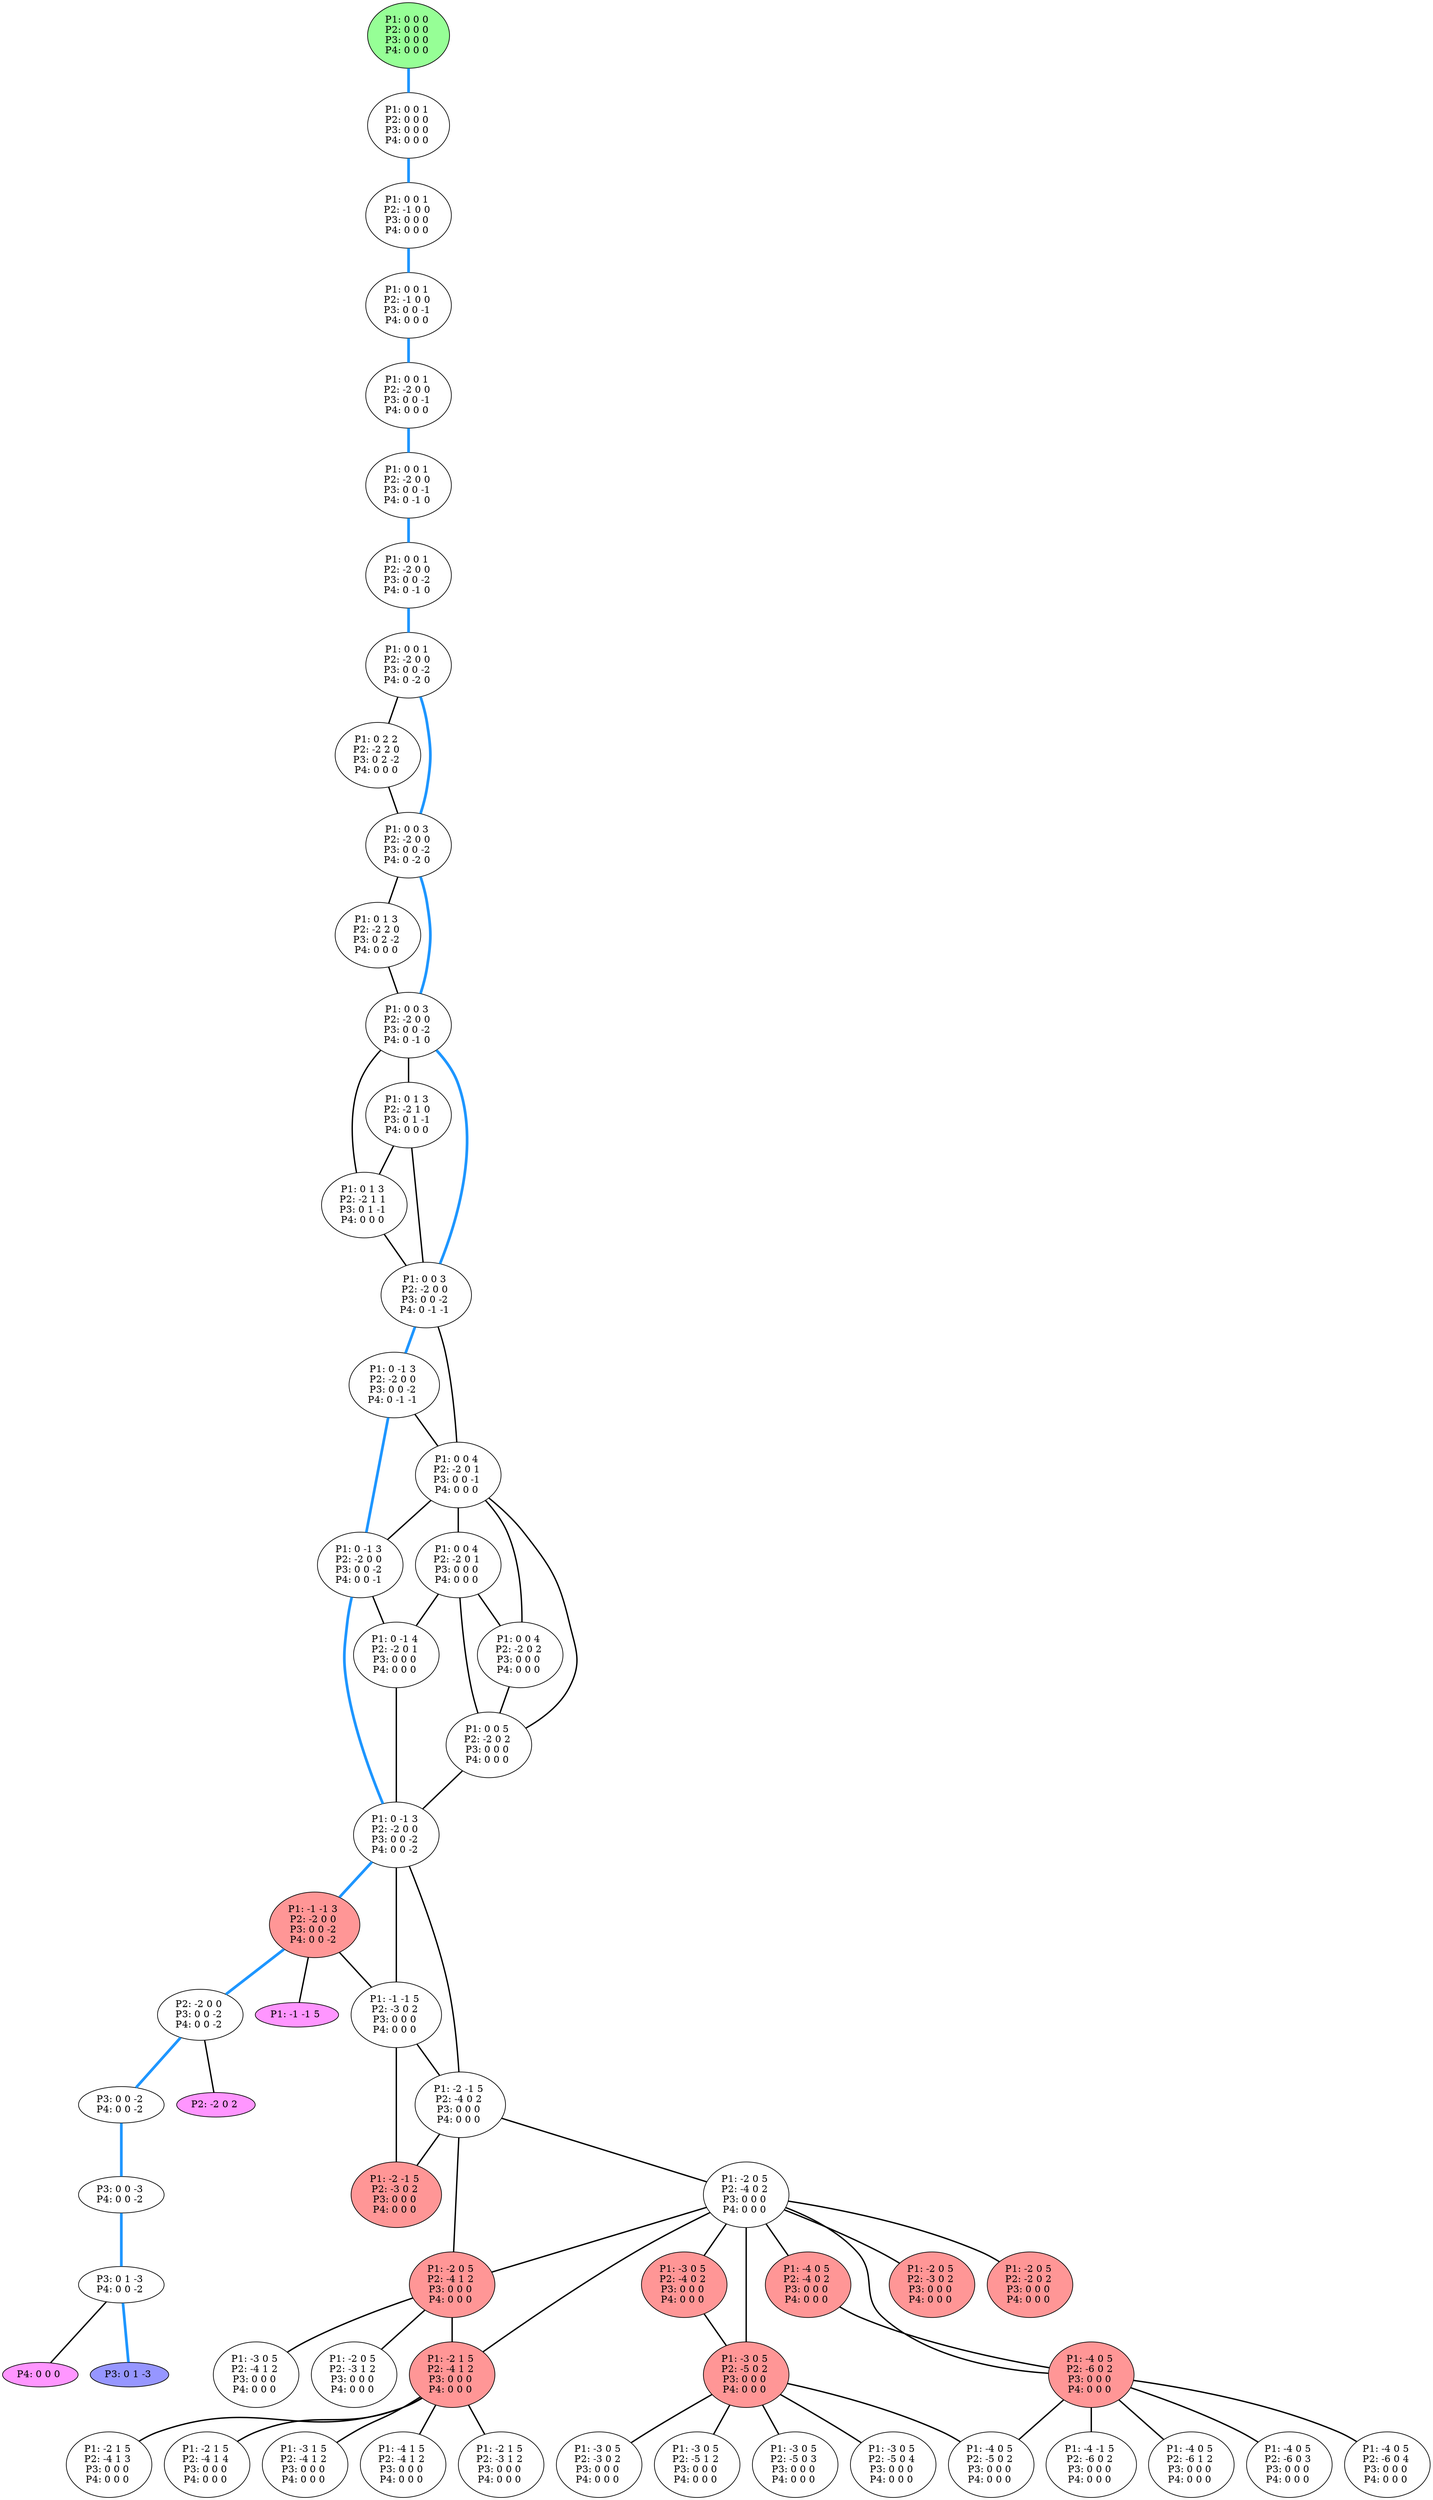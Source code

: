 graph G {
color = "black"
0 [label = "P1: 0 0 0 
P2: 0 0 0 
P3: 0 0 0 
P4: 0 0 0 
",  style="filled", fillcolor = "#96FF96"];
1 [label = "P1: 0 0 1 
P2: 0 0 0 
P3: 0 0 0 
P4: 0 0 0 
"];
2 [label = "P1: 0 0 1 
P2: -1 0 0 
P3: 0 0 0 
P4: 0 0 0 
"];
3 [label = "P1: 0 0 1 
P2: -1 0 0 
P3: 0 0 -1 
P4: 0 0 0 
"];
4 [label = "P1: 0 0 1 
P2: -2 0 0 
P3: 0 0 -1 
P4: 0 0 0 
"];
5 [label = "P1: 0 0 1 
P2: -2 0 0 
P3: 0 0 -1 
P4: 0 -1 0 
"];
6 [label = "P1: 0 0 1 
P2: -2 0 0 
P3: 0 0 -2 
P4: 0 -1 0 
"];
7 [label = "P1: 0 0 1 
P2: -2 0 0 
P3: 0 0 -2 
P4: 0 -2 0 
"];
8 [label = "P1: 0 2 2 
P2: -2 2 0 
P3: 0 2 -2 
P4: 0 0 0 
"];
9 [label = "P1: 0 0 3 
P2: -2 0 0 
P3: 0 0 -2 
P4: 0 -2 0 
"];
10 [label = "P1: 0 1 3 
P2: -2 2 0 
P3: 0 2 -2 
P4: 0 0 0 
"];
11 [label = "P1: 0 0 3 
P2: -2 0 0 
P3: 0 0 -2 
P4: 0 -1 0 
"];
12 [label = "P1: 0 1 3 
P2: -2 1 0 
P3: 0 1 -1 
P4: 0 0 0 
"];
13 [label = "P1: 0 1 3 
P2: -2 1 1 
P3: 0 1 -1 
P4: 0 0 0 
"];
14 [label = "P1: 0 0 3 
P2: -2 0 0 
P3: 0 0 -2 
P4: 0 -1 -1 
"];
15 [label = "P1: 0 -1 3 
P2: -2 0 0 
P3: 0 0 -2 
P4: 0 -1 -1 
"];
16 [label = "P1: 0 0 4 
P2: -2 0 1 
P3: 0 0 -1 
P4: 0 0 0 
"];
17 [label = "P1: 0 -1 3 
P2: -2 0 0 
P3: 0 0 -2 
P4: 0 0 -1 
"];
18 [label = "P1: 0 0 4 
P2: -2 0 1 
P3: 0 0 0 
P4: 0 0 0 
"];
19 [label = "P1: 0 0 4 
P2: -2 0 2 
P3: 0 0 0 
P4: 0 0 0 
"];
20 [label = "P1: 0 0 5 
P2: -2 0 2 
P3: 0 0 0 
P4: 0 0 0 
"];
21 [label = "P1: 0 -1 4 
P2: -2 0 1 
P3: 0 0 0 
P4: 0 0 0 
"];
22 [label = "P1: 0 -1 3 
P2: -2 0 0 
P3: 0 0 -2 
P4: 0 0 -2 
"];
23 [label = "P1: -1 -1 3 
P2: -2 0 0 
P3: 0 0 -2 
P4: 0 0 -2 
",  style="filled", fillcolor = "#FF9696"];
24 [label = "P1: -1 -1 5 
P2: -3 0 2 
P3: 0 0 0 
P4: 0 0 0 
"];
25 [label = "P1: -2 -1 5 
P2: -4 0 2 
P3: 0 0 0 
P4: 0 0 0 
"];
26 [label = "P1: -2 -1 5 
P2: -3 0 2 
P3: 0 0 0 
P4: 0 0 0 
",  style="filled", fillcolor = "#FF9696"];
27 [label = "P1: -2 0 5 
P2: -4 0 2 
P3: 0 0 0 
P4: 0 0 0 
"];
28 [label = "P1: -2 0 5 
P2: -4 1 2 
P3: 0 0 0 
P4: 0 0 0 
",  style="filled", fillcolor = "#FF9696"];
29 [label = "P1: -3 0 5 
P2: -4 0 2 
P3: 0 0 0 
P4: 0 0 0 
",  style="filled", fillcolor = "#FF9696"];
30 [label = "P1: -4 0 5 
P2: -4 0 2 
P3: 0 0 0 
P4: 0 0 0 
",  style="filled", fillcolor = "#FF9696"];
31 [label = "P1: -2 0 5 
P2: -3 0 2 
P3: 0 0 0 
P4: 0 0 0 
",  style="filled", fillcolor = "#FF9696"];
32 [label = "P1: -2 0 5 
P2: -2 0 2 
P3: 0 0 0 
P4: 0 0 0 
",  style="filled", fillcolor = "#FF9696"];
33 [label = "P1: -3 0 5 
P2: -5 0 2 
P3: 0 0 0 
P4: 0 0 0 
",  style="filled", fillcolor = "#FF9696"];
34 [label = "P1: -4 0 5 
P2: -6 0 2 
P3: 0 0 0 
P4: 0 0 0 
",  style="filled", fillcolor = "#FF9696"];
35 [label = "P1: -2 1 5 
P2: -4 1 2 
P3: 0 0 0 
P4: 0 0 0 
",  style="filled", fillcolor = "#FF9696"];
36 [label = "P1: -3 0 5 
P2: -4 1 2 
P3: 0 0 0 
P4: 0 0 0 
"];
37 [label = "P1: -2 0 5 
P2: -3 1 2 
P3: 0 0 0 
P4: 0 0 0 
"];
38 [label = "P1: -4 0 5 
P2: -5 0 2 
P3: 0 0 0 
P4: 0 0 0 
"];
39 [label = "P1: -3 0 5 
P2: -3 0 2 
P3: 0 0 0 
P4: 0 0 0 
"];
40 [label = "P1: -3 0 5 
P2: -5 1 2 
P3: 0 0 0 
P4: 0 0 0 
"];
41 [label = "P1: -3 0 5 
P2: -5 0 3 
P3: 0 0 0 
P4: 0 0 0 
"];
42 [label = "P1: -3 0 5 
P2: -5 0 4 
P3: 0 0 0 
P4: 0 0 0 
"];
43 [label = "P1: -4 -1 5 
P2: -6 0 2 
P3: 0 0 0 
P4: 0 0 0 
"];
44 [label = "P1: -4 0 5 
P2: -6 1 2 
P3: 0 0 0 
P4: 0 0 0 
"];
45 [label = "P1: -4 0 5 
P2: -6 0 3 
P3: 0 0 0 
P4: 0 0 0 
"];
46 [label = "P1: -4 0 5 
P2: -6 0 4 
P3: 0 0 0 
P4: 0 0 0 
"];
47 [label = "P1: -3 1 5 
P2: -4 1 2 
P3: 0 0 0 
P4: 0 0 0 
"];
48 [label = "P1: -4 1 5 
P2: -4 1 2 
P3: 0 0 0 
P4: 0 0 0 
"];
49 [label = "P1: -2 1 5 
P2: -3 1 2 
P3: 0 0 0 
P4: 0 0 0 
"];
50 [label = "P1: -2 1 5 
P2: -4 1 3 
P3: 0 0 0 
P4: 0 0 0 
"];
51 [label = "P1: -2 1 5 
P2: -4 1 4 
P3: 0 0 0 
P4: 0 0 0 
"];
52 [label = "P1: -1 -1 5 
",  style="filled", fillcolor = "#FF96FF"];
53 [label = "P2: -2 0 0 
P3: 0 0 -2 
P4: 0 0 -2 
"];
54 [label = "P2: -2 0 2 
",  style="filled", fillcolor = "#FF96FF"];
55 [label = "P3: 0 0 -2 
P4: 0 0 -2 
"];
56 [label = "P3: 0 0 -3 
P4: 0 0 -2 
"];
57 [label = "P3: 0 1 -3 
P4: 0 0 -2 
"];
58 [label = "P3: 0 1 -3 
", style="filled", fillcolor = "#9696FF"];
59 [label = "P4: 0 0 0 
",  style="filled", fillcolor = "#FF96FF"];
edge [style=bold];
0 -- 1 [color="#1E96FF", penwidth=4.0];

1 -- 2 [color="#1E96FF", penwidth=4.0];

2 -- 3 [color="#1E96FF", penwidth=4.0];

3 -- 4 [color="#1E96FF", penwidth=4.0];

4 -- 5 [color="#1E96FF", penwidth=4.0];

5 -- 6 [color="#1E96FF", penwidth=4.0];

6 -- 7 [color="#1E96FF", penwidth=4.0];

7 -- 8 [color=black];
7 -- 9 [color="#1E96FF", penwidth=4.0];

8 -- 9 [color=black];

9 -- 10 [color=black];
9 -- 11 [color="#1E96FF", penwidth=4.0];

10 -- 11 [color=black];

11 -- 12 [color=black];
11 -- 13 [color=black];
11 -- 14 [color="#1E96FF", penwidth=4.0];

12 -- 13 [color=black];
12 -- 14 [color=black];

13 -- 14 [color=black];

14 -- 15 [color="#1E96FF", penwidth=4.0];
14 -- 16 [color=black];

15 -- 16 [color=black];
15 -- 17 [color="#1E96FF", penwidth=4.0];

16 -- 17 [color=black];
16 -- 18 [color=black];
16 -- 19 [color=black];
16 -- 20 [color=black];

17 -- 21 [color=black];
17 -- 22 [color="#1E96FF", penwidth=4.0];

18 -- 21 [color=black];
18 -- 19 [color=black];
18 -- 20 [color=black];

19 -- 20 [color=black];

20 -- 22 [color=black];

21 -- 22 [color=black];

22 -- 23 [color="#1E96FF", penwidth=4.0];
22 -- 24 [color=black];
22 -- 25 [color=black];

23 -- 24 [color=black];
23 -- 53 [color="#1E96FF", penwidth=4.0];
23 -- 52 [color=black];

24 -- 26 [color=black];
24 -- 25 [color=black];

25 -- 27 [color=black];
25 -- 26 [color=black];
25 -- 28 [color=black];


27 -- 29 [color=black];
27 -- 30 [color=black];
27 -- 31 [color=black];
27 -- 32 [color=black];
27 -- 28 [color=black];
27 -- 33 [color=black];
27 -- 34 [color=black];
27 -- 35 [color=black];

28 -- 36 [color=black];
28 -- 35 [color=black];
28 -- 37 [color=black];

29 -- 33 [color=black];

30 -- 34 [color=black];



33 -- 38 [color=black];
33 -- 39 [color=black];
33 -- 40 [color=black];
33 -- 41 [color=black];
33 -- 42 [color=black];

34 -- 43 [color=black];
34 -- 38 [color=black];
34 -- 44 [color=black];
34 -- 45 [color=black];
34 -- 46 [color=black];

35 -- 47 [color=black];
35 -- 48 [color=black];
35 -- 49 [color=black];
35 -- 50 [color=black];
35 -- 51 [color=black];

















53 -- 55 [color="#1E96FF", penwidth=4.0];
53 -- 54 [color=black];

55 -- 56 [color="#1E96FF", penwidth=4.0];

56 -- 57 [color="#1E96FF", penwidth=4.0];

57 -- 59 [color=black];
57 -- 58 [color="#1E96FF", penwidth=4.0];

}
